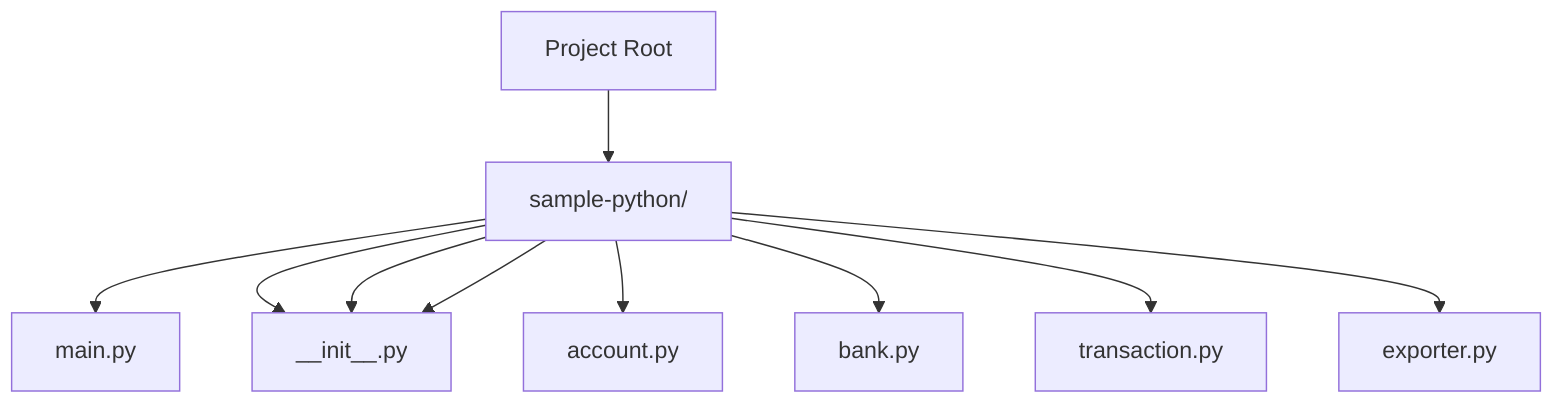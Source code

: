 graph TD
    Root[Project Root]
    Root --> PKG_sample-python[sample-python/]
    PKG_sample-python --> sample-python_main[main.py]
    PKG_sample-python --> sample-python___init__[__init__.py]
    PKG_sample-python --> sample-python_account[account.py]
    PKG_sample-python --> sample-python_bank[bank.py]
    PKG_sample-python --> sample-python_transaction[transaction.py]
    PKG_sample-python --> sample-python___init__[__init__.py]
    PKG_sample-python --> sample-python_exporter[exporter.py]
    PKG_sample-python --> sample-python___init__[__init__.py]